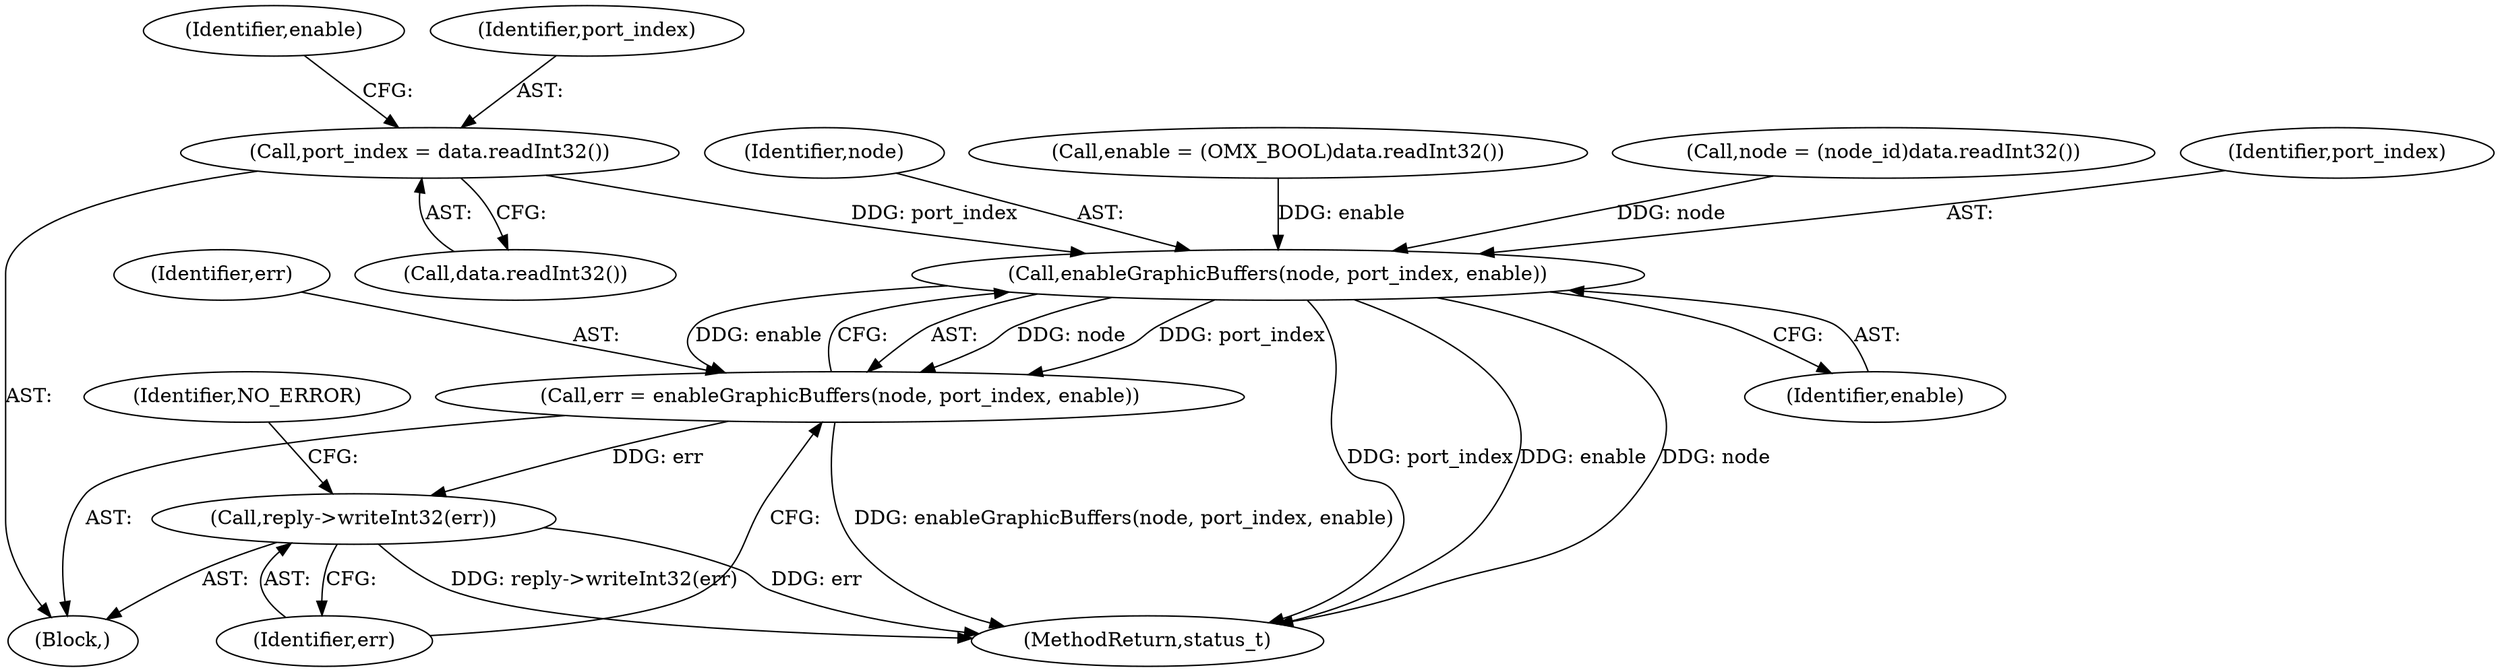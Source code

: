 digraph "0_Android_1171e7c047bf79e7c93342bb6a812c9edd86aa84@API" {
"1000449" [label="(Call,port_index = data.readInt32())"];
"1000461" [label="(Call,enableGraphicBuffers(node, port_index, enable))"];
"1000459" [label="(Call,err = enableGraphicBuffers(node, port_index, enable))"];
"1000465" [label="(Call,reply->writeInt32(err))"];
"1000465" [label="(Call,reply->writeInt32(err))"];
"1000451" [label="(Call,data.readInt32())"];
"1000466" [label="(Identifier,err)"];
"1000449" [label="(Call,port_index = data.readInt32())"];
"1000464" [label="(Identifier,enable)"];
"1000437" [label="(Block,)"];
"1000459" [label="(Call,err = enableGraphicBuffers(node, port_index, enable))"];
"1000453" [label="(Call,enable = (OMX_BOOL)data.readInt32())"];
"1000461" [label="(Call,enableGraphicBuffers(node, port_index, enable))"];
"1000460" [label="(Identifier,err)"];
"1000468" [label="(Identifier,NO_ERROR)"];
"1000443" [label="(Call,node = (node_id)data.readInt32())"];
"1001075" [label="(MethodReturn,status_t)"];
"1000463" [label="(Identifier,port_index)"];
"1000462" [label="(Identifier,node)"];
"1000454" [label="(Identifier,enable)"];
"1000450" [label="(Identifier,port_index)"];
"1000449" -> "1000437"  [label="AST: "];
"1000449" -> "1000451"  [label="CFG: "];
"1000450" -> "1000449"  [label="AST: "];
"1000451" -> "1000449"  [label="AST: "];
"1000454" -> "1000449"  [label="CFG: "];
"1000449" -> "1000461"  [label="DDG: port_index"];
"1000461" -> "1000459"  [label="AST: "];
"1000461" -> "1000464"  [label="CFG: "];
"1000462" -> "1000461"  [label="AST: "];
"1000463" -> "1000461"  [label="AST: "];
"1000464" -> "1000461"  [label="AST: "];
"1000459" -> "1000461"  [label="CFG: "];
"1000461" -> "1001075"  [label="DDG: port_index"];
"1000461" -> "1001075"  [label="DDG: enable"];
"1000461" -> "1001075"  [label="DDG: node"];
"1000461" -> "1000459"  [label="DDG: node"];
"1000461" -> "1000459"  [label="DDG: port_index"];
"1000461" -> "1000459"  [label="DDG: enable"];
"1000443" -> "1000461"  [label="DDG: node"];
"1000453" -> "1000461"  [label="DDG: enable"];
"1000459" -> "1000437"  [label="AST: "];
"1000460" -> "1000459"  [label="AST: "];
"1000466" -> "1000459"  [label="CFG: "];
"1000459" -> "1001075"  [label="DDG: enableGraphicBuffers(node, port_index, enable)"];
"1000459" -> "1000465"  [label="DDG: err"];
"1000465" -> "1000437"  [label="AST: "];
"1000465" -> "1000466"  [label="CFG: "];
"1000466" -> "1000465"  [label="AST: "];
"1000468" -> "1000465"  [label="CFG: "];
"1000465" -> "1001075"  [label="DDG: reply->writeInt32(err)"];
"1000465" -> "1001075"  [label="DDG: err"];
}

